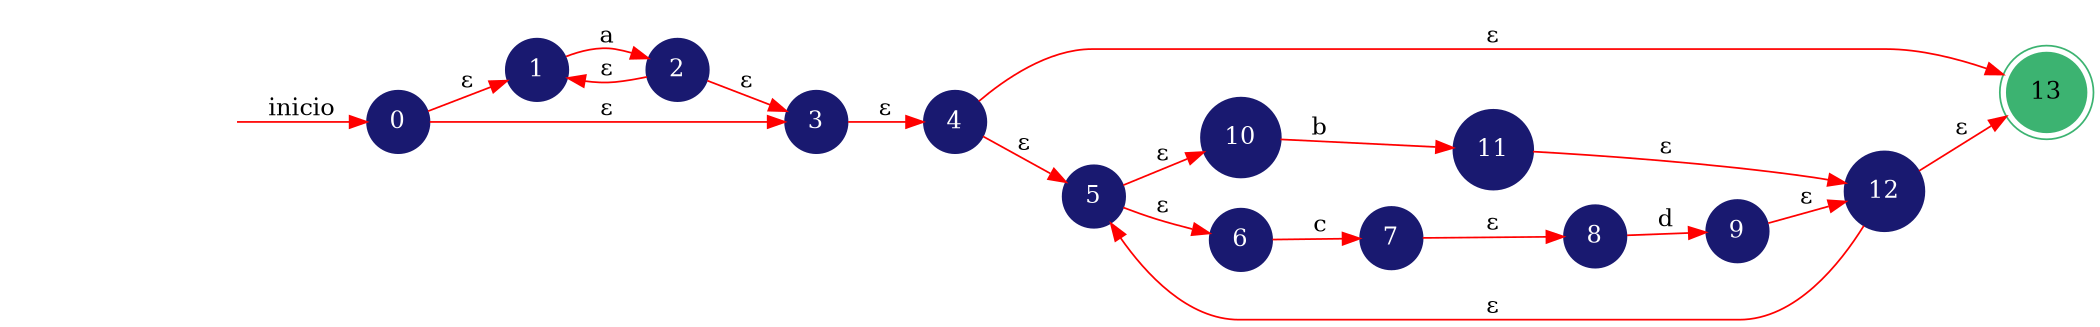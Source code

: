 digraph automata_finito {
	rankdir=LR;
	size="14,5"
	node [shape=doublecircle, style = filled,color = mediumseagreen]; 13;
	node [shape=circle];
	node [color=midnightblue,fontcolor=white];
	edge [color=red];
	 secret_node [style=invis];
	secret_node -> 0 [label="inicio"];
	0 -> 1 [label="ε"];
	0 -> 3 [label="ε"];
	1 -> 2 [label="a"];
	2 -> 1 [label="ε"];
	2 -> 3 [label="ε"];
	3 -> 4 [label="ε"];
	4 -> 5 [label="ε"];
	4 -> 13 [label="ε"];
	5 -> 10 [label="ε"];
	5 -> 6 [label="ε"];
	6 -> 7 [label="c"];
	7 -> 8 [label="ε"];
	8 -> 9 [label="d"];
	9 -> 12 [label="ε"];
	10 -> 11 [label="b"];
	11 -> 12 [label="ε"];
	12 -> 5 [label="ε"];
	12 -> 13 [label="ε"];
}